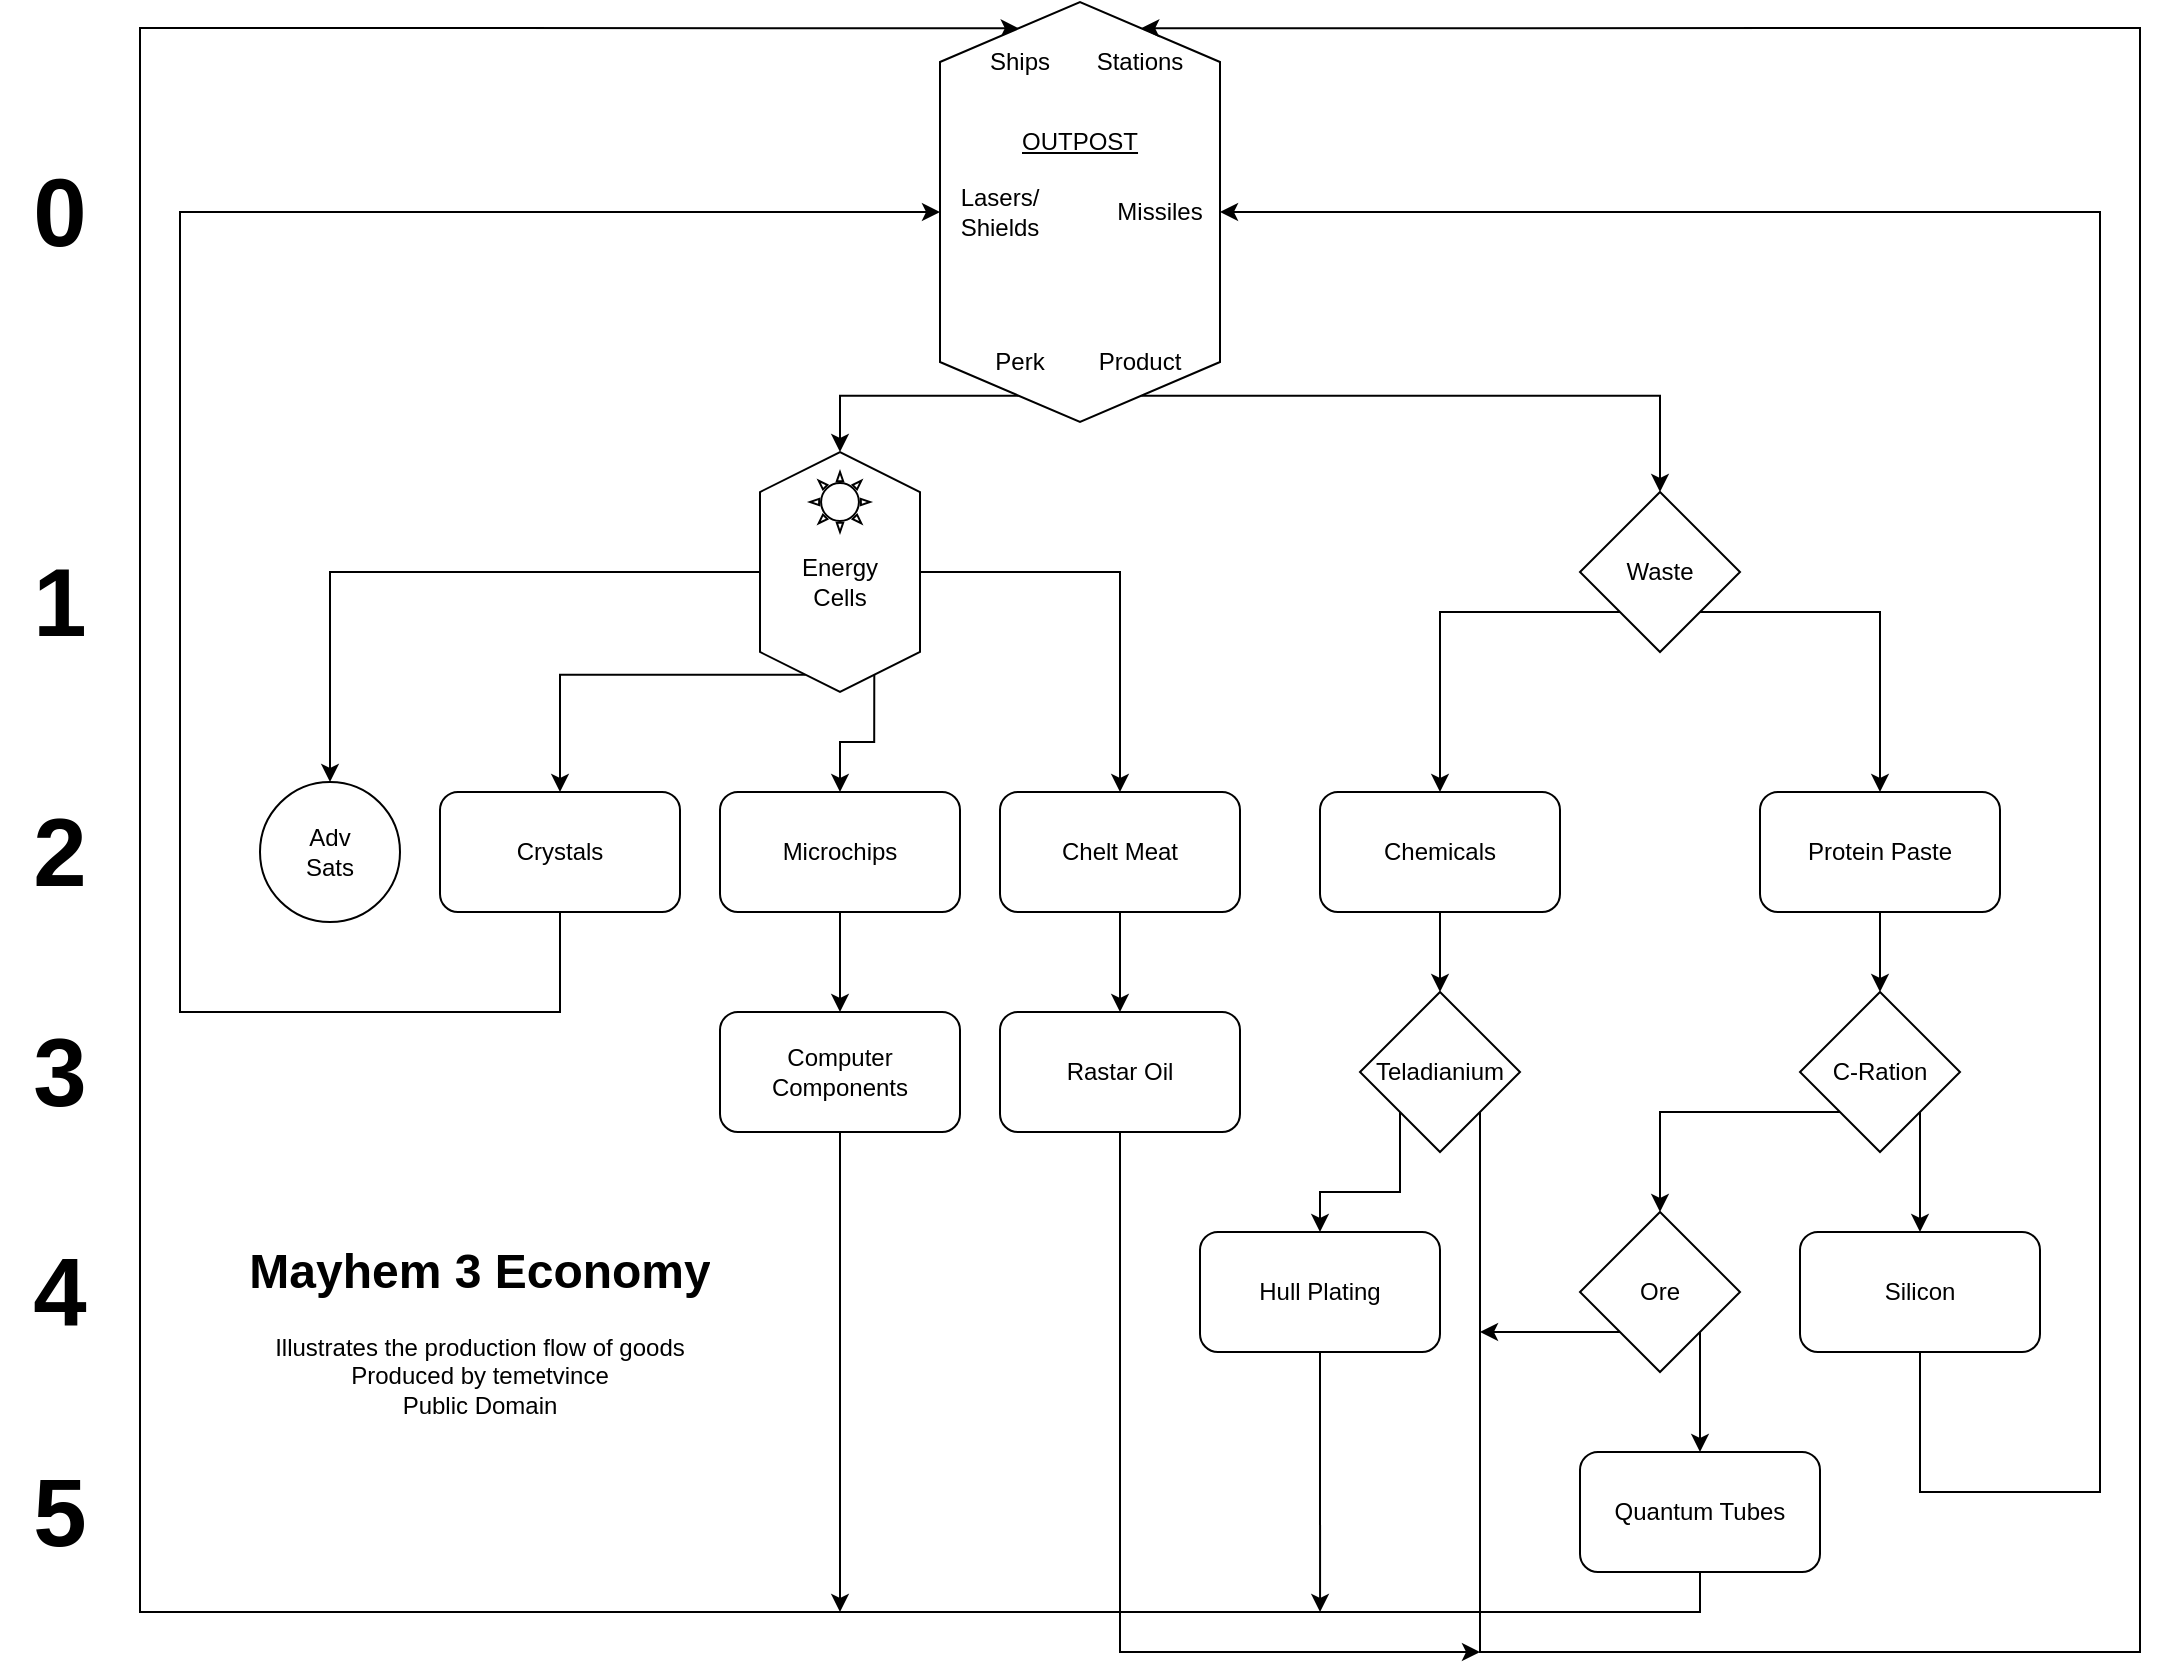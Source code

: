 <mxfile version="16.1.2" type="device"><diagram id="iUBpR5CNQpBnSi_X2e5K" name="Page-1"><mxGraphModel dx="1220" dy="1136" grid="1" gridSize="10" guides="1" tooltips="1" connect="1" arrows="1" fold="1" page="1" pageScale="1" pageWidth="1100" pageHeight="850" background="#ffffff" math="0" shadow="0"><root><mxCell id="0"/><mxCell id="1" parent="0"/><mxCell id="l_TuXNiZBvhCSDKAAjne-76" style="edgeStyle=none;rounded=0;orthogonalLoop=1;jettySize=auto;html=1;exitX=0.5;exitY=1;exitDx=0;exitDy=0;entryX=0.5;entryY=1;entryDx=0;entryDy=0;" parent="1" source="l_TuXNiZBvhCSDKAAjne-6" target="l_TuXNiZBvhCSDKAAjne-33" edge="1"><mxGeometry relative="1" as="geometry"><Array as="points"><mxPoint x="290" y="520"/><mxPoint x="100" y="520"/><mxPoint x="100" y="120"/></Array></mxGeometry></mxCell><mxCell id="l_TuXNiZBvhCSDKAAjne-6" value="Crystals" style="rounded=1;whiteSpace=wrap;html=1;" parent="1" vertex="1"><mxGeometry x="230" y="410" width="120" height="60" as="geometry"/></mxCell><mxCell id="l_TuXNiZBvhCSDKAAjne-72" style="edgeStyle=none;rounded=0;orthogonalLoop=1;jettySize=auto;html=1;exitX=0.5;exitY=1;exitDx=0;exitDy=0;entryX=0.5;entryY=0;entryDx=0;entryDy=0;" parent="1" source="l_TuXNiZBvhCSDKAAjne-7" target="l_TuXNiZBvhCSDKAAjne-13" edge="1"><mxGeometry relative="1" as="geometry"/></mxCell><mxCell id="l_TuXNiZBvhCSDKAAjne-7" value="Microchips" style="rounded=1;whiteSpace=wrap;html=1;" parent="1" vertex="1"><mxGeometry x="370" y="410" width="120" height="60" as="geometry"/></mxCell><mxCell id="l_TuXNiZBvhCSDKAAjne-70" style="edgeStyle=none;rounded=0;orthogonalLoop=1;jettySize=auto;html=1;exitX=0.5;exitY=1;exitDx=0;exitDy=0;entryX=0.5;entryY=0;entryDx=0;entryDy=0;" parent="1" source="l_TuXNiZBvhCSDKAAjne-8" target="l_TuXNiZBvhCSDKAAjne-12" edge="1"><mxGeometry relative="1" as="geometry"/></mxCell><mxCell id="l_TuXNiZBvhCSDKAAjne-8" value="Chelt Meat" style="rounded=1;whiteSpace=wrap;html=1;" parent="1" vertex="1"><mxGeometry x="510" y="410" width="120" height="60" as="geometry"/></mxCell><mxCell id="l_TuXNiZBvhCSDKAAjne-54" style="edgeStyle=orthogonalEdgeStyle;rounded=0;orthogonalLoop=1;jettySize=auto;html=1;exitX=0.5;exitY=1;exitDx=0;exitDy=0;entryX=0.5;entryY=0;entryDx=0;entryDy=0;" parent="1" source="l_TuXNiZBvhCSDKAAjne-9" target="l_TuXNiZBvhCSDKAAjne-55" edge="1"><mxGeometry relative="1" as="geometry"><mxPoint x="645" y="607.5" as="targetPoint"/></mxGeometry></mxCell><mxCell id="l_TuXNiZBvhCSDKAAjne-9" value="Chemicals" style="rounded=1;whiteSpace=wrap;html=1;" parent="1" vertex="1"><mxGeometry x="670" y="410" width="120" height="60" as="geometry"/></mxCell><mxCell id="l_TuXNiZBvhCSDKAAjne-47" style="edgeStyle=orthogonalEdgeStyle;rounded=0;orthogonalLoop=1;jettySize=auto;html=1;exitX=0.5;exitY=1;exitDx=0;exitDy=0;entryX=0.5;entryY=0;entryDx=0;entryDy=0;" parent="1" source="l_TuXNiZBvhCSDKAAjne-10" target="l_TuXNiZBvhCSDKAAjne-48" edge="1"><mxGeometry relative="1" as="geometry"><mxPoint x="775" y="607.5" as="targetPoint"/></mxGeometry></mxCell><mxCell id="l_TuXNiZBvhCSDKAAjne-10" value="Protein Paste" style="rounded=1;whiteSpace=wrap;html=1;" parent="1" vertex="1"><mxGeometry x="890" y="410" width="120" height="60" as="geometry"/></mxCell><mxCell id="l_TuXNiZBvhCSDKAAjne-71" style="edgeStyle=none;rounded=0;orthogonalLoop=1;jettySize=auto;html=1;exitX=0.5;exitY=1;exitDx=0;exitDy=0;" parent="1" source="l_TuXNiZBvhCSDKAAjne-12" edge="1"><mxGeometry relative="1" as="geometry"><mxPoint x="750" y="840" as="targetPoint"/><Array as="points"><mxPoint x="570" y="840"/></Array></mxGeometry></mxCell><mxCell id="l_TuXNiZBvhCSDKAAjne-12" value="Rastar Oil" style="rounded=1;whiteSpace=wrap;html=1;" parent="1" vertex="1"><mxGeometry x="510" y="520" width="120" height="60" as="geometry"/></mxCell><mxCell id="l_TuXNiZBvhCSDKAAjne-73" style="edgeStyle=none;rounded=0;orthogonalLoop=1;jettySize=auto;html=1;exitX=0.5;exitY=1;exitDx=0;exitDy=0;" parent="1" source="l_TuXNiZBvhCSDKAAjne-13" edge="1"><mxGeometry relative="1" as="geometry"><mxPoint x="430" y="820" as="targetPoint"/></mxGeometry></mxCell><mxCell id="l_TuXNiZBvhCSDKAAjne-13" value="Computer Components" style="rounded=1;whiteSpace=wrap;html=1;" parent="1" vertex="1"><mxGeometry x="370" y="520" width="120" height="60" as="geometry"/></mxCell><mxCell id="l_TuXNiZBvhCSDKAAjne-67" style="edgeStyle=none;rounded=0;orthogonalLoop=1;jettySize=auto;html=1;exitX=0.5;exitY=1;exitDx=0;exitDy=0;entryX=0.5;entryY=0;entryDx=0;entryDy=0;" parent="1" source="l_TuXNiZBvhCSDKAAjne-25" target="l_TuXNiZBvhCSDKAAjne-33" edge="1"><mxGeometry relative="1" as="geometry"><Array as="points"><mxPoint x="970" y="760"/><mxPoint x="1060" y="760"/><mxPoint x="1060" y="120"/></Array></mxGeometry></mxCell><mxCell id="l_TuXNiZBvhCSDKAAjne-25" value="Silicon" style="rounded=1;whiteSpace=wrap;html=1;" parent="1" vertex="1"><mxGeometry x="910" y="630" width="120" height="60" as="geometry"/></mxCell><mxCell id="l_TuXNiZBvhCSDKAAjne-75" style="edgeStyle=none;rounded=0;orthogonalLoop=1;jettySize=auto;html=1;exitX=0.5;exitY=1;exitDx=0;exitDy=0;" parent="1" source="l_TuXNiZBvhCSDKAAjne-26" edge="1"><mxGeometry relative="1" as="geometry"><mxPoint x="670.034" y="820" as="targetPoint"/></mxGeometry></mxCell><mxCell id="l_TuXNiZBvhCSDKAAjne-26" value="Hull Plating" style="rounded=1;whiteSpace=wrap;html=1;" parent="1" vertex="1"><mxGeometry x="610" y="630" width="120" height="60" as="geometry"/></mxCell><mxCell id="l_TuXNiZBvhCSDKAAjne-74" style="edgeStyle=none;rounded=0;orthogonalLoop=1;jettySize=auto;html=1;exitX=0.5;exitY=1;exitDx=0;exitDy=0;entryX=0;entryY=0.75;entryDx=0;entryDy=0;" parent="1" source="l_TuXNiZBvhCSDKAAjne-28" target="l_TuXNiZBvhCSDKAAjne-33" edge="1"><mxGeometry relative="1" as="geometry"><mxPoint x="430" y="820" as="targetPoint"/><Array as="points"><mxPoint x="860" y="820"/><mxPoint x="80" y="820"/><mxPoint x="80" y="28"/></Array></mxGeometry></mxCell><mxCell id="l_TuXNiZBvhCSDKAAjne-28" value="Quantum Tubes" style="rounded=1;whiteSpace=wrap;html=1;" parent="1" vertex="1"><mxGeometry x="800" y="740" width="120" height="60" as="geometry"/></mxCell><mxCell id="l_TuXNiZBvhCSDKAAjne-37" style="edgeStyle=orthogonalEdgeStyle;rounded=0;orthogonalLoop=1;jettySize=auto;html=1;exitX=1;exitY=0.25;exitDx=0;exitDy=0;entryX=0.5;entryY=0;entryDx=0;entryDy=0;" parent="1" source="l_TuXNiZBvhCSDKAAjne-33" target="l_TuXNiZBvhCSDKAAjne-44" edge="1"><mxGeometry relative="1" as="geometry"><mxPoint x="710" y="320" as="targetPoint"/></mxGeometry></mxCell><mxCell id="l_TuXNiZBvhCSDKAAjne-39" style="edgeStyle=orthogonalEdgeStyle;rounded=0;orthogonalLoop=1;jettySize=auto;html=1;exitX=1;exitY=0.75;exitDx=0;exitDy=0;entryX=0;entryY=0.5;entryDx=0;entryDy=0;" parent="1" source="l_TuXNiZBvhCSDKAAjne-33" target="l_TuXNiZBvhCSDKAAjne-38" edge="1"><mxGeometry relative="1" as="geometry"/></mxCell><mxCell id="l_TuXNiZBvhCSDKAAjne-33" value="" style="shape=hexagon;perimeter=hexagonPerimeter2;whiteSpace=wrap;html=1;fixedSize=1;rotation=90;size=30;labelBorderColor=none;labelBackgroundColor=none;" parent="1" vertex="1"><mxGeometry x="445" y="50" width="210" height="140" as="geometry"/></mxCell><mxCell id="l_TuXNiZBvhCSDKAAjne-40" style="edgeStyle=orthogonalEdgeStyle;rounded=0;orthogonalLoop=1;jettySize=auto;html=1;exitX=0.5;exitY=1;exitDx=0;exitDy=0;entryX=0.5;entryY=0;entryDx=0;entryDy=0;" parent="1" source="l_TuXNiZBvhCSDKAAjne-38" target="l_TuXNiZBvhCSDKAAjne-86" edge="1"><mxGeometry relative="1" as="geometry"><mxPoint x="150" y="410" as="targetPoint"/></mxGeometry></mxCell><mxCell id="l_TuXNiZBvhCSDKAAjne-41" style="edgeStyle=orthogonalEdgeStyle;rounded=0;orthogonalLoop=1;jettySize=auto;html=1;exitX=1;exitY=0.75;exitDx=0;exitDy=0;entryX=0.5;entryY=0;entryDx=0;entryDy=0;" parent="1" source="l_TuXNiZBvhCSDKAAjne-38" target="l_TuXNiZBvhCSDKAAjne-6" edge="1"><mxGeometry relative="1" as="geometry"/></mxCell><mxCell id="l_TuXNiZBvhCSDKAAjne-42" style="edgeStyle=orthogonalEdgeStyle;rounded=0;orthogonalLoop=1;jettySize=auto;html=1;exitX=1;exitY=0.25;exitDx=0;exitDy=0;entryX=0.5;entryY=0;entryDx=0;entryDy=0;" parent="1" source="l_TuXNiZBvhCSDKAAjne-38" target="l_TuXNiZBvhCSDKAAjne-7" edge="1"><mxGeometry relative="1" as="geometry"/></mxCell><mxCell id="l_TuXNiZBvhCSDKAAjne-43" style="edgeStyle=orthogonalEdgeStyle;rounded=0;orthogonalLoop=1;jettySize=auto;html=1;exitX=0.5;exitY=0;exitDx=0;exitDy=0;entryX=0.5;entryY=0;entryDx=0;entryDy=0;" parent="1" source="l_TuXNiZBvhCSDKAAjne-38" target="l_TuXNiZBvhCSDKAAjne-8" edge="1"><mxGeometry relative="1" as="geometry"/></mxCell><mxCell id="l_TuXNiZBvhCSDKAAjne-38" value="" style="shape=hexagon;perimeter=hexagonPerimeter2;whiteSpace=wrap;html=1;fixedSize=1;rotation=90;" parent="1" vertex="1"><mxGeometry x="370" y="260" width="120" height="80" as="geometry"/></mxCell><mxCell id="l_TuXNiZBvhCSDKAAjne-45" style="edgeStyle=orthogonalEdgeStyle;rounded=0;orthogonalLoop=1;jettySize=auto;html=1;exitX=0;exitY=1;exitDx=0;exitDy=0;entryX=0.5;entryY=0;entryDx=0;entryDy=0;" parent="1" source="l_TuXNiZBvhCSDKAAjne-44" target="l_TuXNiZBvhCSDKAAjne-9" edge="1"><mxGeometry relative="1" as="geometry"/></mxCell><mxCell id="l_TuXNiZBvhCSDKAAjne-46" style="edgeStyle=orthogonalEdgeStyle;rounded=0;orthogonalLoop=1;jettySize=auto;html=1;exitX=1;exitY=1;exitDx=0;exitDy=0;entryX=0.5;entryY=0;entryDx=0;entryDy=0;" parent="1" source="l_TuXNiZBvhCSDKAAjne-44" target="l_TuXNiZBvhCSDKAAjne-10" edge="1"><mxGeometry relative="1" as="geometry"/></mxCell><mxCell id="l_TuXNiZBvhCSDKAAjne-44" value="Waste" style="rhombus;whiteSpace=wrap;html=1;" parent="1" vertex="1"><mxGeometry x="800" y="260" width="80" height="80" as="geometry"/></mxCell><mxCell id="l_TuXNiZBvhCSDKAAjne-50" style="edgeStyle=orthogonalEdgeStyle;rounded=0;orthogonalLoop=1;jettySize=auto;html=1;exitX=1;exitY=1;exitDx=0;exitDy=0;entryX=0.5;entryY=0;entryDx=0;entryDy=0;" parent="1" source="l_TuXNiZBvhCSDKAAjne-48" target="l_TuXNiZBvhCSDKAAjne-25" edge="1"><mxGeometry relative="1" as="geometry"/></mxCell><mxCell id="l_TuXNiZBvhCSDKAAjne-52" style="edgeStyle=orthogonalEdgeStyle;rounded=0;orthogonalLoop=1;jettySize=auto;html=1;exitX=0;exitY=1;exitDx=0;exitDy=0;entryX=0.5;entryY=0;entryDx=0;entryDy=0;" parent="1" source="l_TuXNiZBvhCSDKAAjne-48" target="l_TuXNiZBvhCSDKAAjne-51" edge="1"><mxGeometry relative="1" as="geometry"/></mxCell><mxCell id="l_TuXNiZBvhCSDKAAjne-48" value="C-Ration" style="rhombus;whiteSpace=wrap;html=1;" parent="1" vertex="1"><mxGeometry x="910" y="510" width="80" height="80" as="geometry"/></mxCell><mxCell id="l_TuXNiZBvhCSDKAAjne-58" style="edgeStyle=orthogonalEdgeStyle;rounded=0;orthogonalLoop=1;jettySize=auto;html=1;exitX=1;exitY=1;exitDx=0;exitDy=0;entryX=0.5;entryY=0;entryDx=0;entryDy=0;" parent="1" source="l_TuXNiZBvhCSDKAAjne-51" target="l_TuXNiZBvhCSDKAAjne-28" edge="1"><mxGeometry relative="1" as="geometry"/></mxCell><mxCell id="l_TuXNiZBvhCSDKAAjne-69" style="edgeStyle=none;rounded=0;orthogonalLoop=1;jettySize=auto;html=1;exitX=0;exitY=1;exitDx=0;exitDy=0;" parent="1" source="l_TuXNiZBvhCSDKAAjne-51" edge="1"><mxGeometry relative="1" as="geometry"><mxPoint x="750" y="680" as="targetPoint"/><Array as="points"><mxPoint x="770" y="680"/></Array></mxGeometry></mxCell><mxCell id="l_TuXNiZBvhCSDKAAjne-51" value="Ore" style="rhombus;whiteSpace=wrap;html=1;" parent="1" vertex="1"><mxGeometry x="800" y="620" width="80" height="80" as="geometry"/></mxCell><mxCell id="l_TuXNiZBvhCSDKAAjne-56" style="edgeStyle=orthogonalEdgeStyle;rounded=0;orthogonalLoop=1;jettySize=auto;html=1;exitX=0;exitY=1;exitDx=0;exitDy=0;entryX=0.5;entryY=0;entryDx=0;entryDy=0;" parent="1" source="l_TuXNiZBvhCSDKAAjne-55" target="l_TuXNiZBvhCSDKAAjne-26" edge="1"><mxGeometry relative="1" as="geometry"/></mxCell><mxCell id="l_TuXNiZBvhCSDKAAjne-68" style="edgeStyle=none;rounded=0;orthogonalLoop=1;jettySize=auto;html=1;exitX=1;exitY=1;exitDx=0;exitDy=0;entryX=0;entryY=0.25;entryDx=0;entryDy=0;" parent="1" source="l_TuXNiZBvhCSDKAAjne-55" target="l_TuXNiZBvhCSDKAAjne-33" edge="1"><mxGeometry relative="1" as="geometry"><Array as="points"><mxPoint x="750" y="600"/><mxPoint x="750" y="650"/><mxPoint x="750" y="840"/><mxPoint x="1080" y="840"/><mxPoint x="1080" y="28"/></Array></mxGeometry></mxCell><mxCell id="l_TuXNiZBvhCSDKAAjne-55" value="Teladianium" style="rhombus;whiteSpace=wrap;html=1;" parent="1" vertex="1"><mxGeometry x="690" y="510" width="80" height="80" as="geometry"/></mxCell><mxCell id="l_TuXNiZBvhCSDKAAjne-77" value="Energy&lt;br&gt;Cells" style="text;html=1;strokeColor=none;fillColor=none;align=center;verticalAlign=middle;whiteSpace=wrap;rounded=0;" parent="1" vertex="1"><mxGeometry x="400" y="290" width="60" height="30" as="geometry"/></mxCell><mxCell id="l_TuXNiZBvhCSDKAAjne-78" value="OUTPOST" style="text;html=1;strokeColor=none;fillColor=none;align=center;verticalAlign=middle;whiteSpace=wrap;rounded=0;fontStyle=4" parent="1" vertex="1"><mxGeometry x="520" y="70" width="60" height="30" as="geometry"/></mxCell><mxCell id="l_TuXNiZBvhCSDKAAjne-80" value="Ships" style="text;html=1;strokeColor=none;fillColor=none;align=center;verticalAlign=middle;whiteSpace=wrap;rounded=0;" parent="1" vertex="1"><mxGeometry x="490" y="30" width="60" height="30" as="geometry"/></mxCell><mxCell id="l_TuXNiZBvhCSDKAAjne-81" value="Stations" style="text;html=1;strokeColor=none;fillColor=none;align=center;verticalAlign=middle;whiteSpace=wrap;rounded=0;" parent="1" vertex="1"><mxGeometry x="550" y="30" width="60" height="30" as="geometry"/></mxCell><mxCell id="l_TuXNiZBvhCSDKAAjne-82" value="Missiles" style="text;html=1;strokeColor=none;fillColor=none;align=center;verticalAlign=middle;whiteSpace=wrap;rounded=0;" parent="1" vertex="1"><mxGeometry x="560" y="105" width="60" height="30" as="geometry"/></mxCell><mxCell id="l_TuXNiZBvhCSDKAAjne-83" value="Lasers/&lt;br&gt;Shields" style="text;html=1;strokeColor=none;fillColor=none;align=center;verticalAlign=middle;whiteSpace=wrap;rounded=0;" parent="1" vertex="1"><mxGeometry x="480" y="105" width="60" height="30" as="geometry"/></mxCell><mxCell id="l_TuXNiZBvhCSDKAAjne-84" value="Perk" style="text;html=1;strokeColor=none;fillColor=none;align=center;verticalAlign=middle;whiteSpace=wrap;rounded=0;" parent="1" vertex="1"><mxGeometry x="490" y="180" width="60" height="30" as="geometry"/></mxCell><mxCell id="l_TuXNiZBvhCSDKAAjne-85" value="Product" style="text;html=1;strokeColor=none;fillColor=none;align=center;verticalAlign=middle;whiteSpace=wrap;rounded=0;" parent="1" vertex="1"><mxGeometry x="550" y="180" width="60" height="30" as="geometry"/></mxCell><mxCell id="l_TuXNiZBvhCSDKAAjne-86" value="Adv&lt;br&gt;Sats" style="ellipse;whiteSpace=wrap;html=1;aspect=fixed;" parent="1" vertex="1"><mxGeometry x="140" y="405" width="70" height="70" as="geometry"/></mxCell><mxCell id="l_TuXNiZBvhCSDKAAjne-88" value="&lt;h1&gt;Mayhem 3 Economy&lt;br&gt;&lt;/h1&gt;&lt;div&gt;Illustrates the production flow of goods&lt;br&gt;Produced by temetvince&lt;/div&gt;&lt;div&gt;Public Domain&lt;/div&gt;" style="text;html=1;strokeColor=none;fillColor=none;spacing=5;spacingTop=-20;whiteSpace=wrap;overflow=hidden;rounded=0;labelBackgroundColor=none;labelBorderColor=none;align=center;" parent="1" vertex="1"><mxGeometry x="130" y="630" width="240" height="120" as="geometry"/></mxCell><mxCell id="l_TuXNiZBvhCSDKAAjne-89" value="" style="verticalLabelPosition=bottom;verticalAlign=top;html=1;shape=mxgraph.basic.sun;labelBackgroundColor=none;labelBorderColor=none;" parent="1" vertex="1"><mxGeometry x="415" y="250" width="30" height="30" as="geometry"/></mxCell><mxCell id="l_TuXNiZBvhCSDKAAjne-90" value="1" style="text;html=1;strokeColor=none;fillColor=none;align=center;verticalAlign=middle;whiteSpace=wrap;rounded=0;labelBackgroundColor=none;labelBorderColor=none;fontStyle=1;horizontal=1;fontSize=48;" parent="1" vertex="1"><mxGeometry x="10" y="300" width="60" height="30" as="geometry"/></mxCell><mxCell id="l_TuXNiZBvhCSDKAAjne-91" value="2" style="text;html=1;strokeColor=none;fillColor=none;align=center;verticalAlign=middle;whiteSpace=wrap;rounded=0;labelBackgroundColor=none;labelBorderColor=none;fontStyle=1;horizontal=1;fontSize=48;" parent="1" vertex="1"><mxGeometry x="10" y="425" width="60" height="30" as="geometry"/></mxCell><mxCell id="l_TuXNiZBvhCSDKAAjne-92" value="3" style="text;html=1;strokeColor=none;fillColor=none;align=center;verticalAlign=middle;whiteSpace=wrap;rounded=0;labelBackgroundColor=none;labelBorderColor=none;fontStyle=1;horizontal=1;fontSize=48;" parent="1" vertex="1"><mxGeometry x="10" y="535" width="60" height="30" as="geometry"/></mxCell><mxCell id="l_TuXNiZBvhCSDKAAjne-93" value="4" style="text;html=1;strokeColor=none;fillColor=none;align=center;verticalAlign=middle;whiteSpace=wrap;rounded=0;labelBackgroundColor=none;labelBorderColor=none;fontStyle=1;horizontal=1;fontSize=48;" parent="1" vertex="1"><mxGeometry x="10" y="645" width="60" height="30" as="geometry"/></mxCell><mxCell id="l_TuXNiZBvhCSDKAAjne-94" value="5" style="text;html=1;strokeColor=none;fillColor=none;align=center;verticalAlign=middle;whiteSpace=wrap;rounded=0;labelBackgroundColor=none;labelBorderColor=none;fontStyle=1;horizontal=1;fontSize=48;" parent="1" vertex="1"><mxGeometry x="10" y="755" width="60" height="30" as="geometry"/></mxCell><mxCell id="l_TuXNiZBvhCSDKAAjne-95" value="0" style="text;html=1;strokeColor=none;fillColor=none;align=center;verticalAlign=middle;whiteSpace=wrap;rounded=0;labelBackgroundColor=none;labelBorderColor=none;fontStyle=1;horizontal=1;fontSize=48;" parent="1" vertex="1"><mxGeometry x="10" y="105" width="60" height="30" as="geometry"/></mxCell></root></mxGraphModel></diagram></mxfile>